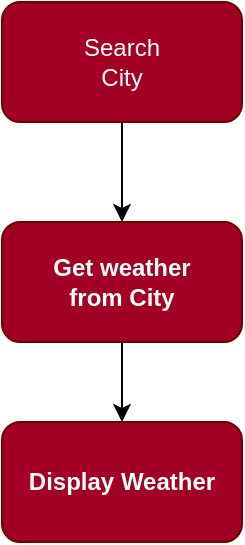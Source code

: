 <mxfile>
    <diagram id="EiAHvCobX9phvE4Rc6hw" name="Page-1">
        <mxGraphModel dx="1355" dy="907" grid="1" gridSize="10" guides="1" tooltips="1" connect="1" arrows="1" fold="1" page="1" pageScale="1" pageWidth="850" pageHeight="1100" math="0" shadow="0">
            <root>
                <mxCell id="0"/>
                <mxCell id="1" parent="0"/>
                <mxCell id="9" value="" style="edgeStyle=none;html=1;" edge="1" parent="1" source="2" target="3">
                    <mxGeometry relative="1" as="geometry"/>
                </mxCell>
                <mxCell id="2" value="Search&lt;br&gt;City" style="rounded=1;whiteSpace=wrap;html=1;fillColor=#a20025;fontColor=#ffffff;strokeColor=#6F0000;" vertex="1" parent="1">
                    <mxGeometry x="360" y="90" width="120" height="60" as="geometry"/>
                </mxCell>
                <mxCell id="10" value="" style="edgeStyle=none;html=1;" edge="1" parent="1" source="3" target="4">
                    <mxGeometry relative="1" as="geometry"/>
                </mxCell>
                <mxCell id="3" value="&lt;p&gt;&lt;b&gt;Get weather&lt;br&gt; &lt;/b&gt;&lt;b&gt;from City&lt;/b&gt;&lt;/p&gt;" style="rounded=1;whiteSpace=wrap;html=1;fillColor=#a20025;fontColor=#ffffff;strokeColor=#6F0000;" vertex="1" parent="1">
                    <mxGeometry x="360" y="200" width="120" height="60" as="geometry"/>
                </mxCell>
                <mxCell id="4" value="&lt;p&gt;&lt;b&gt;Display Weather&lt;/b&gt;&lt;/p&gt;" style="rounded=1;whiteSpace=wrap;html=1;fillColor=#a20025;fontColor=#ffffff;strokeColor=#6F0000;" vertex="1" parent="1">
                    <mxGeometry x="360" y="300" width="120" height="60" as="geometry"/>
                </mxCell>
            </root>
        </mxGraphModel>
    </diagram>
</mxfile>